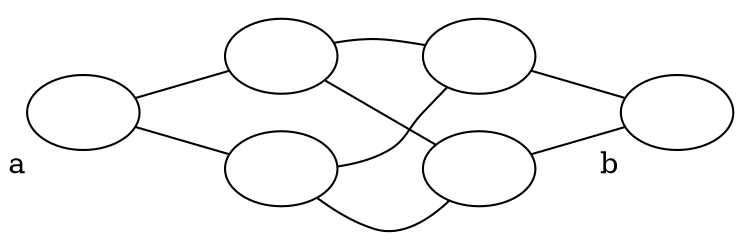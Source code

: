 graph G {
    rankdir=LR;
    node[style=pole, label=""] a[xlabel="a"]; b[xlabel="b"];
    node[style=inner];
    a  -- v1 [label=" ", texlbl="$x$"];
    a  -- v2 [label=" ", texlbl="$\overline{x}$"];
    v1 -- v3 [label=" ", texlbl="$y$"];
    v1 -- v4 [label=" ", texlbl="$\overline{y}$"];
    v2 -- v3 [label=" ", texlbl="$\overline{y}$"];
    v2 -- v4 [label=" ", texlbl="$y$"];
    v3 -- b  [label=" ", texlbl="$\overline{z}$"];
    v4 -- b  [label=" ", texlbl="$z$"];
}
